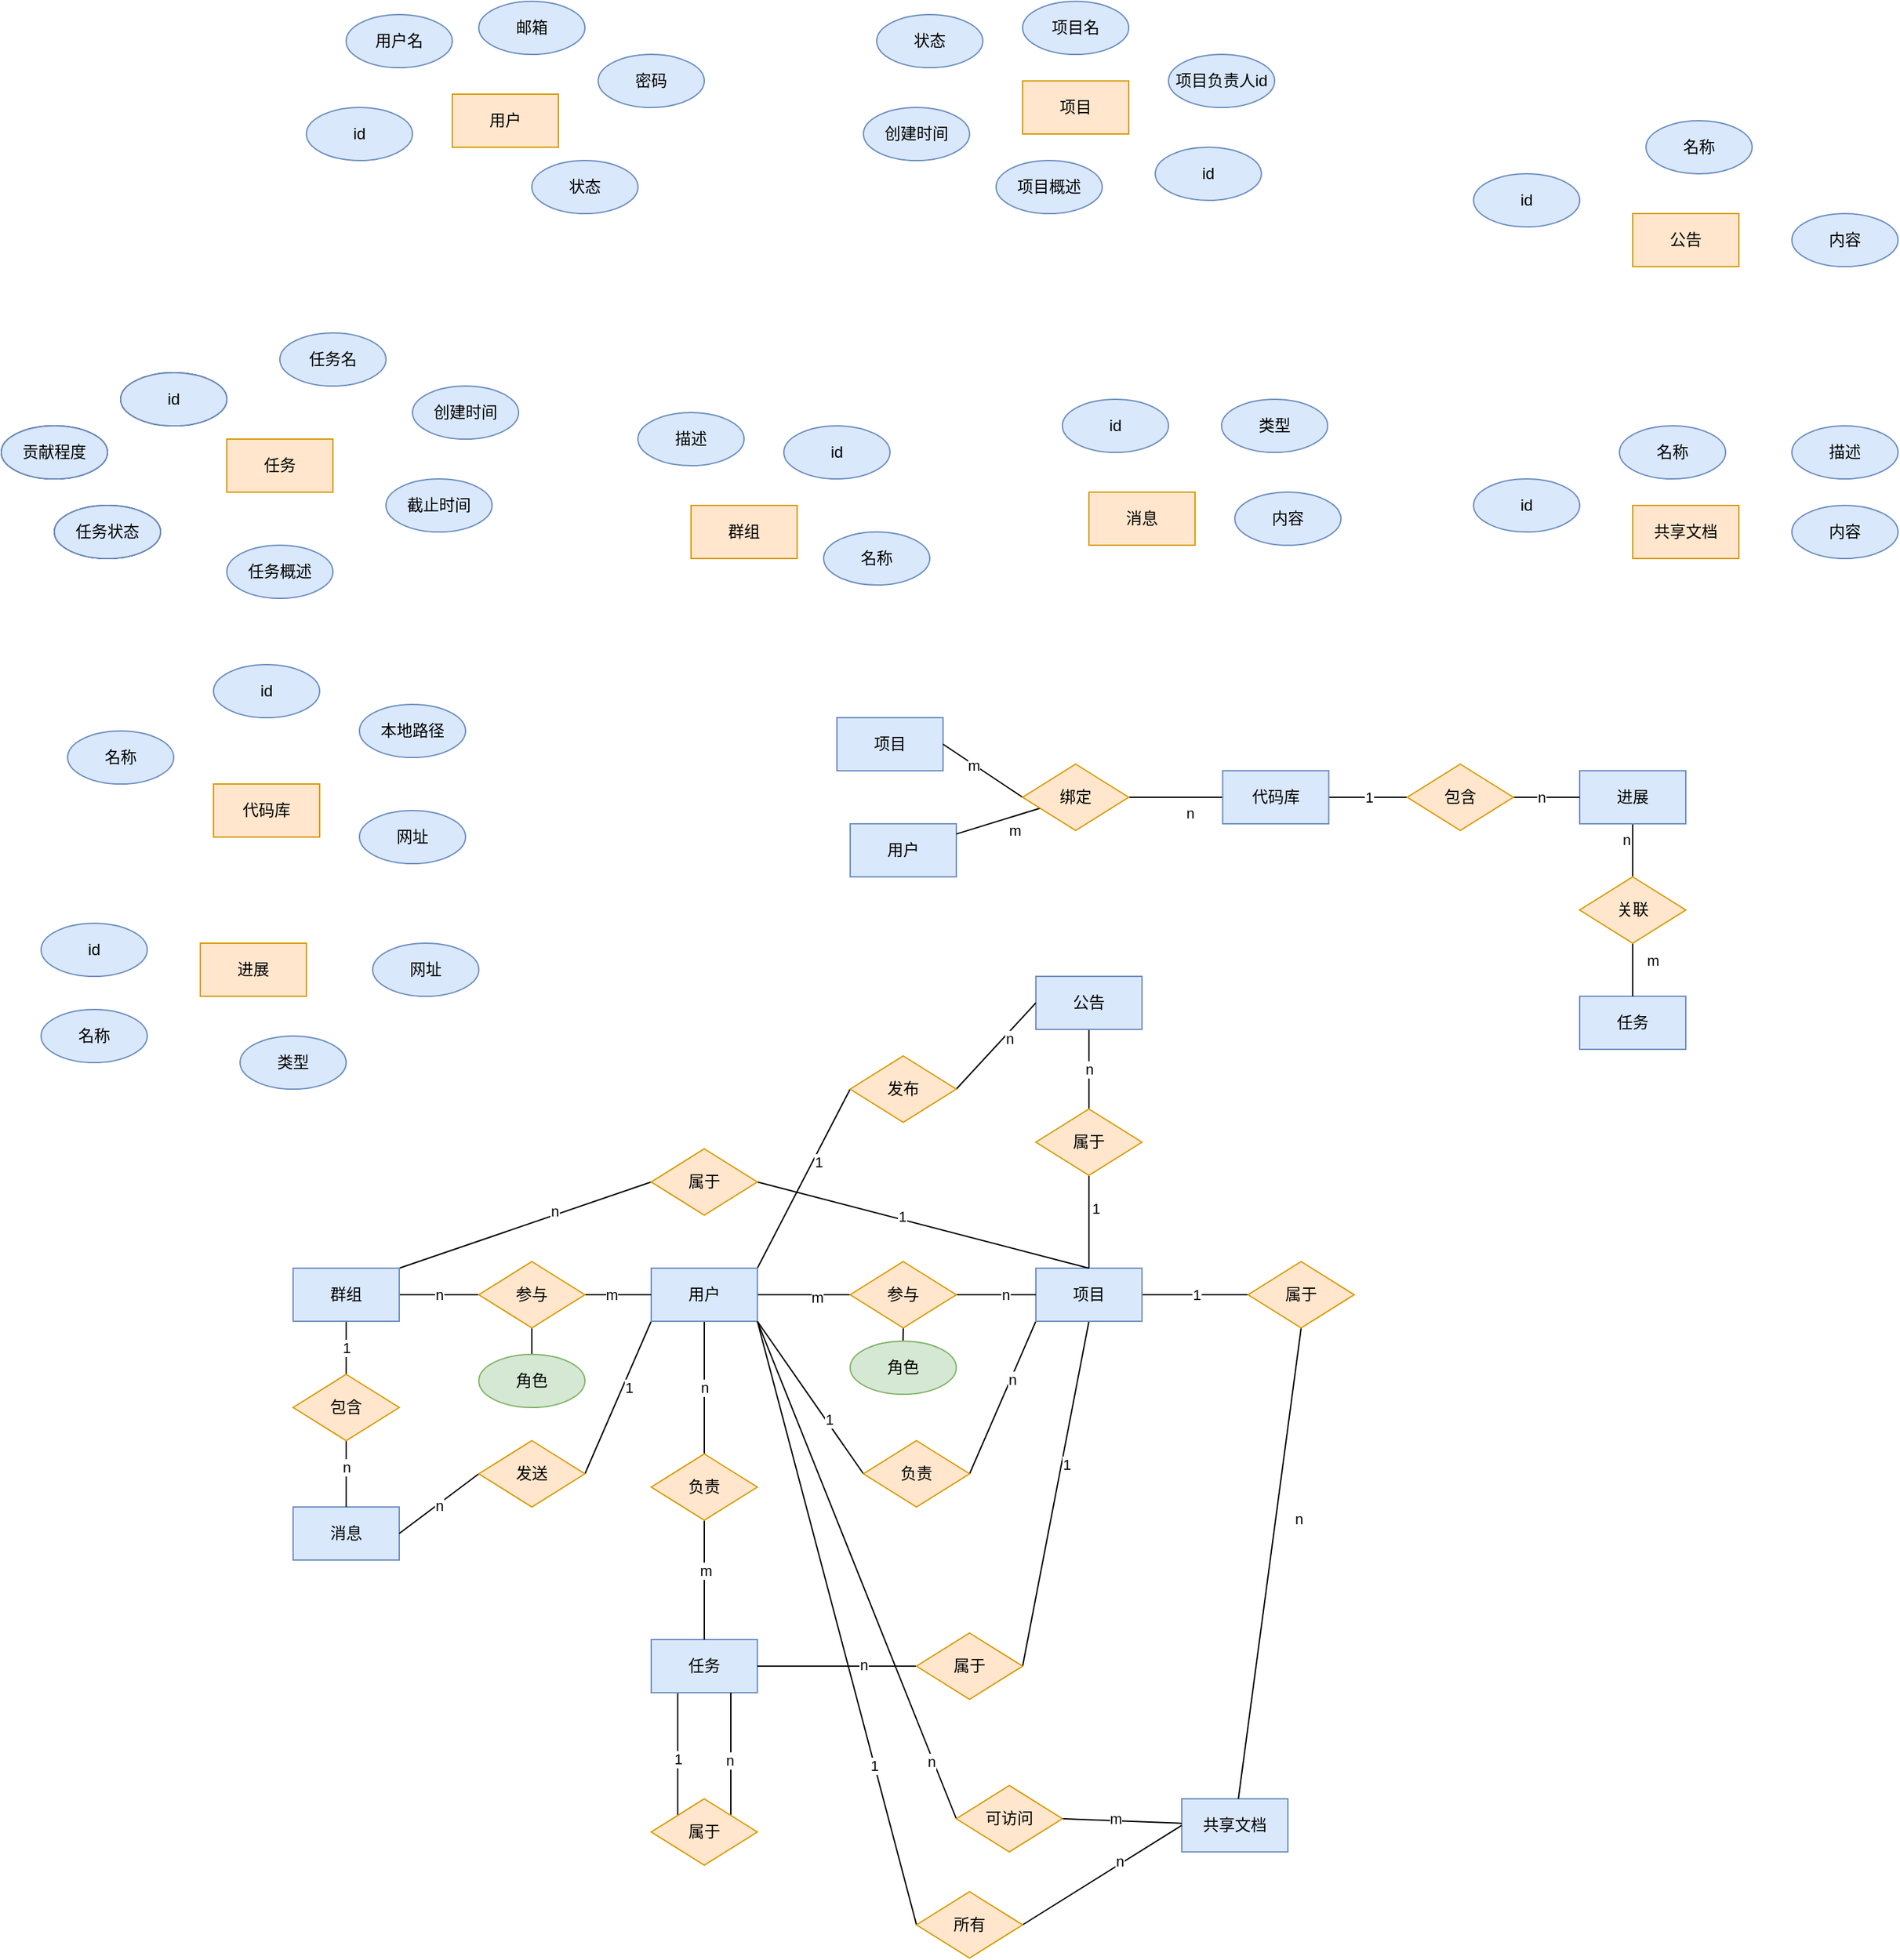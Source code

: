 <mxfile version="16.5.1" type="device"><diagram id="b5aULFl7XDfSZ54ujmKs" name="第 1 页"><mxGraphModel dx="1860" dy="1298" grid="1" gridSize="10" guides="1" tooltips="1" connect="1" arrows="1" fold="1" page="1" pageScale="1" pageWidth="1600" pageHeight="900" math="0" shadow="0"><root><mxCell id="0"/><mxCell id="1" parent="0"/><mxCell id="etl8QXk73Q5qE9c6qoon-1" value="用户" style="rounded=0;whiteSpace=wrap;html=1;" parent="1" vertex="1"><mxGeometry x="440" y="120" width="80" height="40" as="geometry"/></mxCell><mxCell id="etl8QXk73Q5qE9c6qoon-2" value="用户名" style="ellipse;whiteSpace=wrap;html=1;fillColor=#dae8fc;strokeColor=#6c8ebf;" parent="1" vertex="1"><mxGeometry x="360" y="60" width="80" height="40" as="geometry"/></mxCell><mxCell id="etl8QXk73Q5qE9c6qoon-3" value="邮箱" style="ellipse;whiteSpace=wrap;html=1;fillColor=#dae8fc;strokeColor=#6c8ebf;" parent="1" vertex="1"><mxGeometry x="460" y="50" width="80" height="40" as="geometry"/></mxCell><mxCell id="etl8QXk73Q5qE9c6qoon-4" value="密码" style="ellipse;whiteSpace=wrap;html=1;fillColor=#dae8fc;strokeColor=#6c8ebf;" parent="1" vertex="1"><mxGeometry x="550" y="90" width="80" height="40" as="geometry"/></mxCell><mxCell id="etl8QXk73Q5qE9c6qoon-5" value="项目" style="rounded=0;whiteSpace=wrap;html=1;fillColor=#ffe6cc;strokeColor=#d79b00;" parent="1" vertex="1"><mxGeometry x="870" y="110" width="80" height="40" as="geometry"/></mxCell><mxCell id="etl8QXk73Q5qE9c6qoon-6" value="项目名" style="ellipse;whiteSpace=wrap;html=1;fillColor=#dae8fc;strokeColor=#6c8ebf;" parent="1" vertex="1"><mxGeometry x="870" y="50" width="80" height="40" as="geometry"/></mxCell><mxCell id="etl8QXk73Q5qE9c6qoon-8" value="项目概述" style="ellipse;whiteSpace=wrap;html=1;fillColor=#dae8fc;strokeColor=#6c8ebf;" parent="1" vertex="1"><mxGeometry x="850" y="170" width="80" height="40" as="geometry"/></mxCell><mxCell id="etl8QXk73Q5qE9c6qoon-9" value="项目负责人id" style="ellipse;whiteSpace=wrap;html=1;fillColor=#dae8fc;strokeColor=#6c8ebf;" parent="1" vertex="1"><mxGeometry x="980" y="90" width="80" height="40" as="geometry"/></mxCell><mxCell id="etl8QXk73Q5qE9c6qoon-10" value="状态" style="ellipse;whiteSpace=wrap;html=1;fillColor=#dae8fc;strokeColor=#6c8ebf;" parent="1" vertex="1"><mxGeometry x="760" y="60" width="80" height="40" as="geometry"/></mxCell><mxCell id="etl8QXk73Q5qE9c6qoon-11" value="创建时间" style="ellipse;whiteSpace=wrap;html=1;fillColor=#dae8fc;strokeColor=#6c8ebf;" parent="1" vertex="1"><mxGeometry x="750" y="130" width="80" height="40" as="geometry"/></mxCell><mxCell id="etl8QXk73Q5qE9c6qoon-13" value="任务" style="rounded=0;whiteSpace=wrap;html=1;" parent="1" vertex="1"><mxGeometry x="270" y="380" width="80" height="40" as="geometry"/></mxCell><mxCell id="etl8QXk73Q5qE9c6qoon-15" value="任务名" style="ellipse;whiteSpace=wrap;html=1;fillColor=#dae8fc;strokeColor=#6c8ebf;" parent="1" vertex="1"><mxGeometry x="310" y="300" width="80" height="40" as="geometry"/></mxCell><mxCell id="etl8QXk73Q5qE9c6qoon-16" value="创建时间" style="ellipse;whiteSpace=wrap;html=1;fillColor=#dae8fc;strokeColor=#6c8ebf;" parent="1" vertex="1"><mxGeometry x="410" y="340" width="80" height="40" as="geometry"/></mxCell><mxCell id="etl8QXk73Q5qE9c6qoon-17" value="截止时间" style="ellipse;whiteSpace=wrap;html=1;fillColor=#dae8fc;strokeColor=#6c8ebf;" parent="1" vertex="1"><mxGeometry x="390" y="410" width="80" height="40" as="geometry"/></mxCell><mxCell id="etl8QXk73Q5qE9c6qoon-18" value="贡献程度" style="ellipse;whiteSpace=wrap;html=1;" parent="1" vertex="1"><mxGeometry x="100" y="370" width="80" height="40" as="geometry"/></mxCell><mxCell id="etl8QXk73Q5qE9c6qoon-19" value="任务状态" style="ellipse;whiteSpace=wrap;html=1;" parent="1" vertex="1"><mxGeometry x="140" y="430" width="80" height="40" as="geometry"/></mxCell><mxCell id="etl8QXk73Q5qE9c6qoon-20" value="任务概述" style="ellipse;whiteSpace=wrap;html=1;fillColor=#dae8fc;strokeColor=#6c8ebf;" parent="1" vertex="1"><mxGeometry x="270" y="460" width="80" height="40" as="geometry"/></mxCell><mxCell id="etl8QXk73Q5qE9c6qoon-21" value="id" style="ellipse;whiteSpace=wrap;html=1;fillColor=#dae8fc;strokeColor=#6c8ebf;" parent="1" vertex="1"><mxGeometry x="330" y="130" width="80" height="40" as="geometry"/></mxCell><mxCell id="etl8QXk73Q5qE9c6qoon-22" value="id" style="ellipse;whiteSpace=wrap;html=1;fillColor=#dae8fc;strokeColor=#6c8ebf;" parent="1" vertex="1"><mxGeometry x="970" y="160" width="80" height="40" as="geometry"/></mxCell><mxCell id="etl8QXk73Q5qE9c6qoon-23" value="id" style="ellipse;whiteSpace=wrap;html=1;" parent="1" vertex="1"><mxGeometry x="190" y="330" width="80" height="40" as="geometry"/></mxCell><mxCell id="etl8QXk73Q5qE9c6qoon-24" value="群组" style="rounded=0;whiteSpace=wrap;html=1;fillColor=#ffe6cc;strokeColor=#d79b00;" parent="1" vertex="1"><mxGeometry x="620" y="430" width="80" height="40" as="geometry"/></mxCell><mxCell id="etl8QXk73Q5qE9c6qoon-25" value="id" style="ellipse;whiteSpace=wrap;html=1;fillColor=#dae8fc;strokeColor=#6c8ebf;" parent="1" vertex="1"><mxGeometry x="690" y="370" width="80" height="40" as="geometry"/></mxCell><mxCell id="etl8QXk73Q5qE9c6qoon-26" value="名称" style="ellipse;whiteSpace=wrap;html=1;fillColor=#dae8fc;strokeColor=#6c8ebf;" parent="1" vertex="1"><mxGeometry x="720" y="450" width="80" height="40" as="geometry"/></mxCell><mxCell id="etl8QXk73Q5qE9c6qoon-27" value="描述" style="ellipse;whiteSpace=wrap;html=1;fillColor=#dae8fc;strokeColor=#6c8ebf;" parent="1" vertex="1"><mxGeometry x="580" y="360" width="80" height="40" as="geometry"/></mxCell><mxCell id="etl8QXk73Q5qE9c6qoon-28" value="消息" style="rounded=0;whiteSpace=wrap;html=1;fillColor=#ffe6cc;strokeColor=#d79b00;" parent="1" vertex="1"><mxGeometry x="920" y="420" width="80" height="40" as="geometry"/></mxCell><mxCell id="etl8QXk73Q5qE9c6qoon-29" value="id" style="ellipse;whiteSpace=wrap;html=1;fillColor=#dae8fc;strokeColor=#6c8ebf;" parent="1" vertex="1"><mxGeometry x="900" y="350" width="80" height="40" as="geometry"/></mxCell><mxCell id="etl8QXk73Q5qE9c6qoon-30" value="类型" style="ellipse;whiteSpace=wrap;html=1;fillColor=#dae8fc;strokeColor=#6c8ebf;" parent="1" vertex="1"><mxGeometry x="1020" y="350" width="80" height="40" as="geometry"/></mxCell><mxCell id="etl8QXk73Q5qE9c6qoon-31" value="内容" style="ellipse;whiteSpace=wrap;html=1;fillColor=#dae8fc;strokeColor=#6c8ebf;" parent="1" vertex="1"><mxGeometry x="1030" y="420" width="80" height="40" as="geometry"/></mxCell><mxCell id="etl8QXk73Q5qE9c6qoon-38" style="edgeStyle=orthogonalEdgeStyle;rounded=0;orthogonalLoop=1;jettySize=auto;html=1;endArrow=none;endFill=0;" parent="1" source="etl8QXk73Q5qE9c6qoon-33" target="etl8QXk73Q5qE9c6qoon-36" edge="1"><mxGeometry relative="1" as="geometry"/></mxCell><mxCell id="etl8QXk73Q5qE9c6qoon-63" value="m" style="edgeLabel;html=1;align=center;verticalAlign=middle;resizable=0;points=[];" parent="etl8QXk73Q5qE9c6qoon-38" vertex="1" connectable="0"><mxGeometry x="0.285" y="-2" relative="1" as="geometry"><mxPoint as="offset"/></mxGeometry></mxCell><mxCell id="etl8QXk73Q5qE9c6qoon-49" style="edgeStyle=none;rounded=0;orthogonalLoop=1;jettySize=auto;html=1;exitX=0.5;exitY=1;exitDx=0;exitDy=0;endArrow=none;endFill=0;" parent="1" source="etl8QXk73Q5qE9c6qoon-33" target="etl8QXk73Q5qE9c6qoon-48" edge="1"><mxGeometry relative="1" as="geometry"/></mxCell><mxCell id="etl8QXk73Q5qE9c6qoon-58" value="n" style="edgeLabel;html=1;align=center;verticalAlign=middle;resizable=0;points=[];" parent="etl8QXk73Q5qE9c6qoon-49" vertex="1" connectable="0"><mxGeometry x="-0.58" y="-2" relative="1" as="geometry"><mxPoint x="2" y="29" as="offset"/></mxGeometry></mxCell><mxCell id="etl8QXk73Q5qE9c6qoon-92" style="edgeStyle=none;rounded=0;orthogonalLoop=1;jettySize=auto;html=1;exitX=0;exitY=1;exitDx=0;exitDy=0;endArrow=none;endFill=0;entryX=1;entryY=0.5;entryDx=0;entryDy=0;" parent="1" source="etl8QXk73Q5qE9c6qoon-33" target="etl8QXk73Q5qE9c6qoon-93" edge="1"><mxGeometry relative="1" as="geometry"><mxPoint x="510" y="1105" as="targetPoint"/></mxGeometry></mxCell><mxCell id="etl8QXk73Q5qE9c6qoon-95" value="1" style="edgeLabel;html=1;align=center;verticalAlign=middle;resizable=0;points=[];" parent="etl8QXk73Q5qE9c6qoon-92" vertex="1" connectable="0"><mxGeometry x="-0.16" y="3" relative="1" as="geometry"><mxPoint x="1" as="offset"/></mxGeometry></mxCell><mxCell id="etl8QXk73Q5qE9c6qoon-116" style="edgeStyle=none;rounded=0;orthogonalLoop=1;jettySize=auto;html=1;exitX=1;exitY=1;exitDx=0;exitDy=0;endArrow=none;endFill=0;entryX=0;entryY=0.5;entryDx=0;entryDy=0;" parent="1" source="etl8QXk73Q5qE9c6qoon-33" target="etl8QXk73Q5qE9c6qoon-115" edge="1"><mxGeometry relative="1" as="geometry"><mxPoint x="940" y="1245" as="targetPoint"/></mxGeometry></mxCell><mxCell id="etl8QXk73Q5qE9c6qoon-118" value="1" style="edgeLabel;html=1;align=center;verticalAlign=middle;resizable=0;points=[];" parent="etl8QXk73Q5qE9c6qoon-116" vertex="1" connectable="0"><mxGeometry x="0.47" relative="1" as="geometry"><mxPoint as="offset"/></mxGeometry></mxCell><mxCell id="etl8QXk73Q5qE9c6qoon-121" style="edgeStyle=none;rounded=0;orthogonalLoop=1;jettySize=auto;html=1;exitX=1;exitY=1;exitDx=0;exitDy=0;entryX=0;entryY=0.5;entryDx=0;entryDy=0;endArrow=none;endFill=0;" parent="1" source="etl8QXk73Q5qE9c6qoon-33" target="etl8QXk73Q5qE9c6qoon-120" edge="1"><mxGeometry relative="1" as="geometry"/></mxCell><mxCell id="etl8QXk73Q5qE9c6qoon-123" value="n" style="edgeLabel;html=1;align=center;verticalAlign=middle;resizable=0;points=[];" parent="etl8QXk73Q5qE9c6qoon-121" vertex="1" connectable="0"><mxGeometry x="0.774" y="2" relative="1" as="geometry"><mxPoint x="-4" as="offset"/></mxGeometry></mxCell><mxCell id="GqUGpHLG9iBK76tC9EyA-19" style="edgeStyle=none;rounded=0;orthogonalLoop=1;jettySize=auto;html=1;exitX=1;exitY=0;exitDx=0;exitDy=0;entryX=0;entryY=0.5;entryDx=0;entryDy=0;endArrow=none;endFill=0;" parent="1" source="etl8QXk73Q5qE9c6qoon-33" target="GqUGpHLG9iBK76tC9EyA-18" edge="1"><mxGeometry relative="1" as="geometry"/></mxCell><mxCell id="GqUGpHLG9iBK76tC9EyA-23" value="1" style="edgeLabel;html=1;align=center;verticalAlign=middle;resizable=0;points=[];" parent="GqUGpHLG9iBK76tC9EyA-19" vertex="1" connectable="0"><mxGeometry x="0.217" y="-4" relative="1" as="geometry"><mxPoint as="offset"/></mxGeometry></mxCell><mxCell id="etl8QXk73Q5qE9c6qoon-33" value="用户" style="rounded=0;whiteSpace=wrap;html=1;fillColor=#dae8fc;strokeColor=#6c8ebf;" parent="1" vertex="1"><mxGeometry x="590" y="1005" width="80" height="40" as="geometry"/></mxCell><mxCell id="etl8QXk73Q5qE9c6qoon-43" style="rounded=0;orthogonalLoop=1;jettySize=auto;html=1;exitX=0;exitY=1;exitDx=0;exitDy=0;entryX=1;entryY=0.5;entryDx=0;entryDy=0;endArrow=none;endFill=0;" parent="1" source="etl8QXk73Q5qE9c6qoon-35" target="etl8QXk73Q5qE9c6qoon-42" edge="1"><mxGeometry relative="1" as="geometry"/></mxCell><mxCell id="etl8QXk73Q5qE9c6qoon-66" value="n" style="edgeLabel;html=1;align=center;verticalAlign=middle;resizable=0;points=[];" parent="etl8QXk73Q5qE9c6qoon-43" vertex="1" connectable="0"><mxGeometry x="-0.252" y="1" relative="1" as="geometry"><mxPoint as="offset"/></mxGeometry></mxCell><mxCell id="etl8QXk73Q5qE9c6qoon-69" style="edgeStyle=none;rounded=0;orthogonalLoop=1;jettySize=auto;html=1;exitX=0.5;exitY=1;exitDx=0;exitDy=0;entryX=1;entryY=0.5;entryDx=0;entryDy=0;endArrow=none;endFill=0;" parent="1" source="etl8QXk73Q5qE9c6qoon-35" target="etl8QXk73Q5qE9c6qoon-67" edge="1"><mxGeometry relative="1" as="geometry"/></mxCell><mxCell id="etl8QXk73Q5qE9c6qoon-74" value="1" style="edgeLabel;html=1;align=center;verticalAlign=middle;resizable=0;points=[];" parent="etl8QXk73Q5qE9c6qoon-69" vertex="1" connectable="0"><mxGeometry x="-0.178" y="3" relative="1" as="geometry"><mxPoint as="offset"/></mxGeometry></mxCell><mxCell id="etl8QXk73Q5qE9c6qoon-109" style="edgeStyle=none;rounded=0;orthogonalLoop=1;jettySize=auto;html=1;entryX=0;entryY=0.5;entryDx=0;entryDy=0;endArrow=none;endFill=0;" parent="1" source="etl8QXk73Q5qE9c6qoon-35" target="etl8QXk73Q5qE9c6qoon-108" edge="1"><mxGeometry relative="1" as="geometry"/></mxCell><mxCell id="etl8QXk73Q5qE9c6qoon-114" value="1" style="edgeLabel;html=1;align=center;verticalAlign=middle;resizable=0;points=[];" parent="etl8QXk73Q5qE9c6qoon-109" vertex="1" connectable="0"><mxGeometry x="0.433" relative="1" as="geometry"><mxPoint x="-17" as="offset"/></mxGeometry></mxCell><mxCell id="etl8QXk73Q5qE9c6qoon-35" value="项目" style="rounded=0;whiteSpace=wrap;html=1;fillColor=#dae8fc;strokeColor=#6c8ebf;" parent="1" vertex="1"><mxGeometry x="880" y="1005" width="80" height="40" as="geometry"/></mxCell><mxCell id="etl8QXk73Q5qE9c6qoon-39" style="edgeStyle=orthogonalEdgeStyle;rounded=0;orthogonalLoop=1;jettySize=auto;html=1;entryX=0;entryY=0.5;entryDx=0;entryDy=0;endArrow=none;endFill=0;" parent="1" source="etl8QXk73Q5qE9c6qoon-36" target="etl8QXk73Q5qE9c6qoon-35" edge="1"><mxGeometry relative="1" as="geometry"/></mxCell><mxCell id="etl8QXk73Q5qE9c6qoon-64" value="n" style="edgeLabel;html=1;align=center;verticalAlign=middle;resizable=0;points=[];" parent="etl8QXk73Q5qE9c6qoon-39" vertex="1" connectable="0"><mxGeometry x="0.211" relative="1" as="geometry"><mxPoint as="offset"/></mxGeometry></mxCell><mxCell id="9fXfXFUV22kwuaf6l1-w-14" style="edgeStyle=none;rounded=0;orthogonalLoop=1;jettySize=auto;html=1;exitX=0.5;exitY=1;exitDx=0;exitDy=0;endArrow=none;endFill=0;" parent="1" source="etl8QXk73Q5qE9c6qoon-36" edge="1"><mxGeometry relative="1" as="geometry"><mxPoint x="779.818" y="1060" as="targetPoint"/></mxGeometry></mxCell><mxCell id="etl8QXk73Q5qE9c6qoon-36" value="参与" style="rhombus;whiteSpace=wrap;html=1;fillColor=#ffe6cc;strokeColor=#d79b00;" parent="1" vertex="1"><mxGeometry x="740" y="1000" width="80" height="50" as="geometry"/></mxCell><mxCell id="etl8QXk73Q5qE9c6qoon-44" style="edgeStyle=none;rounded=0;orthogonalLoop=1;jettySize=auto;html=1;exitX=0;exitY=0.5;exitDx=0;exitDy=0;entryX=1;entryY=1;entryDx=0;entryDy=0;endArrow=none;endFill=0;" parent="1" source="etl8QXk73Q5qE9c6qoon-42" target="etl8QXk73Q5qE9c6qoon-33" edge="1"><mxGeometry relative="1" as="geometry"/></mxCell><mxCell id="etl8QXk73Q5qE9c6qoon-65" value="1" style="edgeLabel;html=1;align=center;verticalAlign=middle;resizable=0;points=[];" parent="etl8QXk73Q5qE9c6qoon-44" vertex="1" connectable="0"><mxGeometry x="-0.315" y="-1" relative="1" as="geometry"><mxPoint y="-1" as="offset"/></mxGeometry></mxCell><mxCell id="etl8QXk73Q5qE9c6qoon-42" value="负责" style="rhombus;whiteSpace=wrap;html=1;fillColor=#ffe6cc;strokeColor=#d79b00;" parent="1" vertex="1"><mxGeometry x="750" y="1135" width="80" height="50" as="geometry"/></mxCell><mxCell id="etl8QXk73Q5qE9c6qoon-54" style="edgeStyle=none;rounded=0;orthogonalLoop=1;jettySize=auto;html=1;exitX=0.25;exitY=1;exitDx=0;exitDy=0;entryX=0;entryY=0;entryDx=0;entryDy=0;endArrow=none;endFill=0;" parent="1" source="etl8QXk73Q5qE9c6qoon-47" target="etl8QXk73Q5qE9c6qoon-53" edge="1"><mxGeometry relative="1" as="geometry"/></mxCell><mxCell id="etl8QXk73Q5qE9c6qoon-60" value="1" style="edgeLabel;html=1;align=center;verticalAlign=middle;resizable=0;points=[];" parent="etl8QXk73Q5qE9c6qoon-54" vertex="1" connectable="0"><mxGeometry x="-0.442" relative="1" as="geometry"><mxPoint y="24" as="offset"/></mxGeometry></mxCell><mxCell id="etl8QXk73Q5qE9c6qoon-47" value="任务" style="rounded=0;whiteSpace=wrap;html=1;fillColor=#dae8fc;strokeColor=#6c8ebf;" parent="1" vertex="1"><mxGeometry x="590" y="1285" width="80" height="40" as="geometry"/></mxCell><mxCell id="etl8QXk73Q5qE9c6qoon-50" style="edgeStyle=none;rounded=0;orthogonalLoop=1;jettySize=auto;html=1;exitX=0.5;exitY=1;exitDx=0;exitDy=0;entryX=0.5;entryY=0;entryDx=0;entryDy=0;endArrow=none;endFill=0;" parent="1" source="etl8QXk73Q5qE9c6qoon-48" target="etl8QXk73Q5qE9c6qoon-47" edge="1"><mxGeometry relative="1" as="geometry"/></mxCell><mxCell id="etl8QXk73Q5qE9c6qoon-59" value="m" style="edgeLabel;html=1;align=center;verticalAlign=middle;resizable=0;points=[];" parent="etl8QXk73Q5qE9c6qoon-50" vertex="1" connectable="0"><mxGeometry x="-0.158" y="1" relative="1" as="geometry"><mxPoint as="offset"/></mxGeometry></mxCell><mxCell id="etl8QXk73Q5qE9c6qoon-48" value="负责" style="rhombus;whiteSpace=wrap;html=1;fillColor=#ffe6cc;strokeColor=#d79b00;" parent="1" vertex="1"><mxGeometry x="590" y="1145" width="80" height="50" as="geometry"/></mxCell><mxCell id="etl8QXk73Q5qE9c6qoon-55" style="edgeStyle=none;rounded=0;orthogonalLoop=1;jettySize=auto;html=1;exitX=1;exitY=0;exitDx=0;exitDy=0;entryX=0.75;entryY=1;entryDx=0;entryDy=0;endArrow=none;endFill=0;" parent="1" source="etl8QXk73Q5qE9c6qoon-53" target="etl8QXk73Q5qE9c6qoon-47" edge="1"><mxGeometry relative="1" as="geometry"><Array as="points"><mxPoint x="650" y="1375"/></Array></mxGeometry></mxCell><mxCell id="etl8QXk73Q5qE9c6qoon-61" value="n" style="edgeLabel;html=1;align=center;verticalAlign=middle;resizable=0;points=[];" parent="etl8QXk73Q5qE9c6qoon-55" vertex="1" connectable="0"><mxGeometry x="0.144" y="1" relative="1" as="geometry"><mxPoint y="11" as="offset"/></mxGeometry></mxCell><mxCell id="etl8QXk73Q5qE9c6qoon-53" value="属于" style="rhombus;whiteSpace=wrap;html=1;fillColor=#ffe6cc;strokeColor=#d79b00;" parent="1" vertex="1"><mxGeometry x="590" y="1405" width="80" height="50" as="geometry"/></mxCell><mxCell id="etl8QXk73Q5qE9c6qoon-70" style="edgeStyle=none;rounded=0;orthogonalLoop=1;jettySize=auto;html=1;exitX=0;exitY=0.5;exitDx=0;exitDy=0;entryX=1;entryY=0.5;entryDx=0;entryDy=0;endArrow=none;endFill=0;" parent="1" source="etl8QXk73Q5qE9c6qoon-67" target="etl8QXk73Q5qE9c6qoon-47" edge="1"><mxGeometry relative="1" as="geometry"/></mxCell><mxCell id="etl8QXk73Q5qE9c6qoon-73" value="n" style="edgeLabel;html=1;align=center;verticalAlign=middle;resizable=0;points=[];" parent="etl8QXk73Q5qE9c6qoon-70" vertex="1" connectable="0"><mxGeometry x="-0.333" y="-1" relative="1" as="geometry"><mxPoint as="offset"/></mxGeometry></mxCell><mxCell id="etl8QXk73Q5qE9c6qoon-67" value="属于" style="rhombus;whiteSpace=wrap;html=1;fillColor=#ffe6cc;strokeColor=#d79b00;" parent="1" vertex="1"><mxGeometry x="790" y="1280" width="80" height="50" as="geometry"/></mxCell><mxCell id="etl8QXk73Q5qE9c6qoon-83" style="edgeStyle=none;rounded=0;orthogonalLoop=1;jettySize=auto;html=1;entryX=0;entryY=0.5;entryDx=0;entryDy=0;endArrow=none;endFill=0;" parent="1" source="etl8QXk73Q5qE9c6qoon-75" target="etl8QXk73Q5qE9c6qoon-81" edge="1"><mxGeometry relative="1" as="geometry"/></mxCell><mxCell id="etl8QXk73Q5qE9c6qoon-86" value="n" style="edgeLabel;html=1;align=center;verticalAlign=middle;resizable=0;points=[];" parent="etl8QXk73Q5qE9c6qoon-83" vertex="1" connectable="0"><mxGeometry x="0.295" relative="1" as="geometry"><mxPoint x="-9" as="offset"/></mxGeometry></mxCell><mxCell id="etl8QXk73Q5qE9c6qoon-90" style="edgeStyle=none;rounded=0;orthogonalLoop=1;jettySize=auto;html=1;exitX=0.5;exitY=1;exitDx=0;exitDy=0;endArrow=none;endFill=0;" parent="1" source="etl8QXk73Q5qE9c6qoon-75" target="etl8QXk73Q5qE9c6qoon-89" edge="1"><mxGeometry relative="1" as="geometry"/></mxCell><mxCell id="etl8QXk73Q5qE9c6qoon-98" value="1" style="edgeLabel;html=1;align=center;verticalAlign=middle;resizable=0;points=[];" parent="etl8QXk73Q5qE9c6qoon-90" vertex="1" connectable="0"><mxGeometry x="-0.463" y="-1" relative="1" as="geometry"><mxPoint x="1" y="9" as="offset"/></mxGeometry></mxCell><mxCell id="etl8QXk73Q5qE9c6qoon-101" style="edgeStyle=none;rounded=0;orthogonalLoop=1;jettySize=auto;html=1;exitX=1;exitY=0;exitDx=0;exitDy=0;entryX=0;entryY=0.5;entryDx=0;entryDy=0;endArrow=none;endFill=0;" parent="1" source="etl8QXk73Q5qE9c6qoon-75" target="etl8QXk73Q5qE9c6qoon-100" edge="1"><mxGeometry relative="1" as="geometry"/></mxCell><mxCell id="etl8QXk73Q5qE9c6qoon-105" value="n" style="edgeLabel;html=1;align=center;verticalAlign=middle;resizable=0;points=[];" parent="etl8QXk73Q5qE9c6qoon-101" vertex="1" connectable="0"><mxGeometry x="0.238" y="3" relative="1" as="geometry"><mxPoint as="offset"/></mxGeometry></mxCell><mxCell id="etl8QXk73Q5qE9c6qoon-75" value="群组" style="rounded=0;whiteSpace=wrap;html=1;fillColor=#dae8fc;strokeColor=#6c8ebf;" parent="1" vertex="1"><mxGeometry x="320" y="1005" width="80" height="40" as="geometry"/></mxCell><mxCell id="etl8QXk73Q5qE9c6qoon-76" value="共享文档" style="rounded=0;whiteSpace=wrap;html=1;fillColor=#ffe6cc;strokeColor=#d79b00;" parent="1" vertex="1"><mxGeometry x="1330" y="430" width="80" height="40" as="geometry"/></mxCell><mxCell id="etl8QXk73Q5qE9c6qoon-77" value="id" style="ellipse;whiteSpace=wrap;html=1;fillColor=#dae8fc;strokeColor=#6c8ebf;" parent="1" vertex="1"><mxGeometry x="1210" y="410" width="80" height="40" as="geometry"/></mxCell><mxCell id="etl8QXk73Q5qE9c6qoon-78" value="名称" style="ellipse;whiteSpace=wrap;html=1;fillColor=#dae8fc;strokeColor=#6c8ebf;" parent="1" vertex="1"><mxGeometry x="1320" y="370" width="80" height="40" as="geometry"/></mxCell><mxCell id="etl8QXk73Q5qE9c6qoon-79" value="描述" style="ellipse;whiteSpace=wrap;html=1;fillColor=#dae8fc;strokeColor=#6c8ebf;" parent="1" vertex="1"><mxGeometry x="1450" y="370" width="80" height="40" as="geometry"/></mxCell><mxCell id="etl8QXk73Q5qE9c6qoon-80" value="内容" style="ellipse;whiteSpace=wrap;html=1;fillColor=#dae8fc;strokeColor=#6c8ebf;" parent="1" vertex="1"><mxGeometry x="1450" y="430" width="80" height="40" as="geometry"/></mxCell><mxCell id="etl8QXk73Q5qE9c6qoon-84" style="edgeStyle=none;rounded=0;orthogonalLoop=1;jettySize=auto;html=1;endArrow=none;endFill=0;" parent="1" source="etl8QXk73Q5qE9c6qoon-81" target="etl8QXk73Q5qE9c6qoon-33" edge="1"><mxGeometry relative="1" as="geometry"/></mxCell><mxCell id="etl8QXk73Q5qE9c6qoon-87" value="m" style="edgeLabel;html=1;align=center;verticalAlign=middle;resizable=0;points=[];" parent="etl8QXk73Q5qE9c6qoon-84" vertex="1" connectable="0"><mxGeometry x="0.345" y="1" relative="1" as="geometry"><mxPoint x="-14" y="1" as="offset"/></mxGeometry></mxCell><mxCell id="9fXfXFUV22kwuaf6l1-w-17" style="edgeStyle=none;rounded=0;orthogonalLoop=1;jettySize=auto;html=1;endArrow=none;endFill=0;" parent="1" source="etl8QXk73Q5qE9c6qoon-81" target="9fXfXFUV22kwuaf6l1-w-16" edge="1"><mxGeometry relative="1" as="geometry"/></mxCell><mxCell id="etl8QXk73Q5qE9c6qoon-81" value="参与" style="rhombus;whiteSpace=wrap;html=1;fillColor=#ffe6cc;strokeColor=#d79b00;" parent="1" vertex="1"><mxGeometry x="460" y="1000" width="80" height="50" as="geometry"/></mxCell><mxCell id="etl8QXk73Q5qE9c6qoon-88" value="消息" style="rounded=0;whiteSpace=wrap;html=1;fillColor=#dae8fc;strokeColor=#6c8ebf;" parent="1" vertex="1"><mxGeometry x="320" y="1185" width="80" height="40" as="geometry"/></mxCell><mxCell id="etl8QXk73Q5qE9c6qoon-91" style="edgeStyle=none;rounded=0;orthogonalLoop=1;jettySize=auto;html=1;exitX=0.5;exitY=1;exitDx=0;exitDy=0;endArrow=none;endFill=0;" parent="1" source="etl8QXk73Q5qE9c6qoon-89" target="etl8QXk73Q5qE9c6qoon-88" edge="1"><mxGeometry relative="1" as="geometry"/></mxCell><mxCell id="etl8QXk73Q5qE9c6qoon-99" value="n" style="edgeLabel;html=1;align=center;verticalAlign=middle;resizable=0;points=[];" parent="etl8QXk73Q5qE9c6qoon-91" vertex="1" connectable="0"><mxGeometry x="-0.478" y="-3" relative="1" as="geometry"><mxPoint x="3" y="7" as="offset"/></mxGeometry></mxCell><mxCell id="etl8QXk73Q5qE9c6qoon-89" value="包含" style="rhombus;whiteSpace=wrap;html=1;fillColor=#ffe6cc;strokeColor=#d79b00;" parent="1" vertex="1"><mxGeometry x="320" y="1085" width="80" height="50" as="geometry"/></mxCell><mxCell id="etl8QXk73Q5qE9c6qoon-94" style="edgeStyle=none;rounded=0;orthogonalLoop=1;jettySize=auto;html=1;exitX=0;exitY=0.5;exitDx=0;exitDy=0;entryX=1;entryY=0.5;entryDx=0;entryDy=0;endArrow=none;endFill=0;" parent="1" source="etl8QXk73Q5qE9c6qoon-93" target="etl8QXk73Q5qE9c6qoon-88" edge="1"><mxGeometry relative="1" as="geometry"/></mxCell><mxCell id="etl8QXk73Q5qE9c6qoon-97" value="n" style="edgeLabel;html=1;align=center;verticalAlign=middle;resizable=0;points=[];" parent="etl8QXk73Q5qE9c6qoon-94" vertex="1" connectable="0"><mxGeometry x="-0.326" relative="1" as="geometry"><mxPoint x="-10" y="8" as="offset"/></mxGeometry></mxCell><mxCell id="etl8QXk73Q5qE9c6qoon-93" value="发送" style="rhombus;whiteSpace=wrap;html=1;fillColor=#ffe6cc;strokeColor=#d79b00;" parent="1" vertex="1"><mxGeometry x="460" y="1135" width="80" height="50" as="geometry"/></mxCell><mxCell id="etl8QXk73Q5qE9c6qoon-102" style="edgeStyle=none;rounded=0;orthogonalLoop=1;jettySize=auto;html=1;exitX=1;exitY=0.5;exitDx=0;exitDy=0;entryX=0.5;entryY=0;entryDx=0;entryDy=0;endArrow=none;endFill=0;" parent="1" source="etl8QXk73Q5qE9c6qoon-100" target="etl8QXk73Q5qE9c6qoon-35" edge="1"><mxGeometry relative="1" as="geometry"/></mxCell><mxCell id="etl8QXk73Q5qE9c6qoon-106" value="1" style="edgeLabel;html=1;align=center;verticalAlign=middle;resizable=0;points=[];" parent="etl8QXk73Q5qE9c6qoon-102" vertex="1" connectable="0"><mxGeometry x="-0.133" y="3" relative="1" as="geometry"><mxPoint as="offset"/></mxGeometry></mxCell><mxCell id="etl8QXk73Q5qE9c6qoon-100" value="属于" style="rhombus;whiteSpace=wrap;html=1;fillColor=#ffe6cc;strokeColor=#d79b00;" parent="1" vertex="1"><mxGeometry x="590" y="915" width="80" height="50" as="geometry"/></mxCell><mxCell id="etl8QXk73Q5qE9c6qoon-107" value="共享文档" style="rounded=0;whiteSpace=wrap;html=1;fillColor=#dae8fc;strokeColor=#6c8ebf;" parent="1" vertex="1"><mxGeometry x="990" y="1405" width="80" height="40" as="geometry"/></mxCell><mxCell id="etl8QXk73Q5qE9c6qoon-110" style="edgeStyle=none;rounded=0;orthogonalLoop=1;jettySize=auto;html=1;exitX=0.5;exitY=1;exitDx=0;exitDy=0;endArrow=none;endFill=0;" parent="1" source="etl8QXk73Q5qE9c6qoon-108" target="etl8QXk73Q5qE9c6qoon-107" edge="1"><mxGeometry relative="1" as="geometry"/></mxCell><mxCell id="etl8QXk73Q5qE9c6qoon-112" value="n" style="edgeLabel;html=1;align=center;verticalAlign=middle;resizable=0;points=[];" parent="etl8QXk73Q5qE9c6qoon-110" vertex="1" connectable="0"><mxGeometry x="-0.31" y="-3" relative="1" as="geometry"><mxPoint x="17" y="22" as="offset"/></mxGeometry></mxCell><mxCell id="etl8QXk73Q5qE9c6qoon-108" value="属于" style="rhombus;whiteSpace=wrap;html=1;fillColor=#ffe6cc;strokeColor=#d79b00;" parent="1" vertex="1"><mxGeometry x="1040" y="1000" width="80" height="50" as="geometry"/></mxCell><mxCell id="etl8QXk73Q5qE9c6qoon-117" style="edgeStyle=none;rounded=0;orthogonalLoop=1;jettySize=auto;html=1;exitX=1;exitY=0.5;exitDx=0;exitDy=0;entryX=0;entryY=0.5;entryDx=0;entryDy=0;endArrow=none;endFill=0;" parent="1" source="etl8QXk73Q5qE9c6qoon-115" target="etl8QXk73Q5qE9c6qoon-107" edge="1"><mxGeometry relative="1" as="geometry"/></mxCell><mxCell id="etl8QXk73Q5qE9c6qoon-119" value="n" style="edgeLabel;html=1;align=center;verticalAlign=middle;resizable=0;points=[];" parent="etl8QXk73Q5qE9c6qoon-117" vertex="1" connectable="0"><mxGeometry x="0.227" y="2" relative="1" as="geometry"><mxPoint as="offset"/></mxGeometry></mxCell><mxCell id="etl8QXk73Q5qE9c6qoon-115" value="所有" style="rhombus;whiteSpace=wrap;html=1;fillColor=#ffe6cc;strokeColor=#d79b00;" parent="1" vertex="1"><mxGeometry x="790" y="1475" width="80" height="50" as="geometry"/></mxCell><mxCell id="etl8QXk73Q5qE9c6qoon-122" style="edgeStyle=none;rounded=0;orthogonalLoop=1;jettySize=auto;html=1;exitX=1;exitY=0.5;exitDx=0;exitDy=0;endArrow=none;endFill=0;" parent="1" source="etl8QXk73Q5qE9c6qoon-120" target="etl8QXk73Q5qE9c6qoon-107" edge="1"><mxGeometry relative="1" as="geometry"/></mxCell><mxCell id="etl8QXk73Q5qE9c6qoon-126" value="m" style="edgeLabel;html=1;align=center;verticalAlign=middle;resizable=0;points=[];" parent="etl8QXk73Q5qE9c6qoon-122" vertex="1" connectable="0"><mxGeometry x="0.209" y="2" relative="1" as="geometry"><mxPoint x="-15" as="offset"/></mxGeometry></mxCell><mxCell id="etl8QXk73Q5qE9c6qoon-120" value="可访问" style="rhombus;whiteSpace=wrap;html=1;fillColor=#ffe6cc;strokeColor=#d79b00;" parent="1" vertex="1"><mxGeometry x="820" y="1395" width="80" height="50" as="geometry"/></mxCell><mxCell id="GqUGpHLG9iBK76tC9EyA-1" value="状态" style="ellipse;whiteSpace=wrap;html=1;fillColor=#dae8fc;strokeColor=#6c8ebf;" parent="1" vertex="1"><mxGeometry x="500" y="170" width="80" height="40" as="geometry"/></mxCell><mxCell id="GqUGpHLG9iBK76tC9EyA-2" value="用户" style="rounded=0;whiteSpace=wrap;html=1;fillColor=#ffe6cc;strokeColor=#d79b00;" parent="1" vertex="1"><mxGeometry x="440" y="120" width="80" height="40" as="geometry"/></mxCell><mxCell id="GqUGpHLG9iBK76tC9EyA-3" value="任务" style="rounded=0;whiteSpace=wrap;html=1;fillColor=#ffe6cc;strokeColor=#d79b00;" parent="1" vertex="1"><mxGeometry x="270" y="380" width="80" height="40" as="geometry"/></mxCell><mxCell id="GqUGpHLG9iBK76tC9EyA-4" value="id" style="ellipse;whiteSpace=wrap;html=1;fillColor=#dae8fc;strokeColor=#6c8ebf;" parent="1" vertex="1"><mxGeometry x="190" y="330" width="80" height="40" as="geometry"/></mxCell><mxCell id="GqUGpHLG9iBK76tC9EyA-5" value="贡献程度" style="ellipse;whiteSpace=wrap;html=1;fillColor=#dae8fc;strokeColor=#6c8ebf;" parent="1" vertex="1"><mxGeometry x="100" y="370" width="80" height="40" as="geometry"/></mxCell><mxCell id="GqUGpHLG9iBK76tC9EyA-6" value="任务状态" style="ellipse;whiteSpace=wrap;html=1;fillColor=#dae8fc;strokeColor=#6c8ebf;" parent="1" vertex="1"><mxGeometry x="140" y="430" width="80" height="40" as="geometry"/></mxCell><mxCell id="GqUGpHLG9iBK76tC9EyA-7" value="公告" style="rounded=0;whiteSpace=wrap;html=1;fillColor=#ffe6cc;strokeColor=#d79b00;" parent="1" vertex="1"><mxGeometry x="1330" y="210" width="80" height="40" as="geometry"/></mxCell><mxCell id="GqUGpHLG9iBK76tC9EyA-8" value="id" style="ellipse;whiteSpace=wrap;html=1;fillColor=#dae8fc;strokeColor=#6c8ebf;" parent="1" vertex="1"><mxGeometry x="1210" y="180" width="80" height="40" as="geometry"/></mxCell><mxCell id="GqUGpHLG9iBK76tC9EyA-9" value="名称" style="ellipse;whiteSpace=wrap;html=1;fillColor=#dae8fc;strokeColor=#6c8ebf;" parent="1" vertex="1"><mxGeometry x="1340" y="140" width="80" height="40" as="geometry"/></mxCell><mxCell id="GqUGpHLG9iBK76tC9EyA-10" value="内容" style="ellipse;whiteSpace=wrap;html=1;fillColor=#dae8fc;strokeColor=#6c8ebf;" parent="1" vertex="1"><mxGeometry x="1450" y="210" width="80" height="40" as="geometry"/></mxCell><mxCell id="GqUGpHLG9iBK76tC9EyA-15" style="edgeStyle=none;rounded=0;orthogonalLoop=1;jettySize=auto;html=1;entryX=0.5;entryY=0;entryDx=0;entryDy=0;endArrow=none;endFill=0;" parent="1" source="GqUGpHLG9iBK76tC9EyA-12" target="GqUGpHLG9iBK76tC9EyA-13" edge="1"><mxGeometry relative="1" as="geometry"/></mxCell><mxCell id="GqUGpHLG9iBK76tC9EyA-17" value="n" style="edgeLabel;html=1;align=center;verticalAlign=middle;resizable=0;points=[];" parent="GqUGpHLG9iBK76tC9EyA-15" vertex="1" connectable="0"><mxGeometry x="-0.538" y="4" relative="1" as="geometry"><mxPoint x="-4" y="16" as="offset"/></mxGeometry></mxCell><mxCell id="GqUGpHLG9iBK76tC9EyA-12" value="公告" style="rounded=0;whiteSpace=wrap;html=1;fillColor=#dae8fc;strokeColor=#6c8ebf;" parent="1" vertex="1"><mxGeometry x="880" y="785" width="80" height="40" as="geometry"/></mxCell><mxCell id="GqUGpHLG9iBK76tC9EyA-14" value="" style="rounded=0;orthogonalLoop=1;jettySize=auto;html=1;endArrow=none;endFill=0;" parent="1" source="GqUGpHLG9iBK76tC9EyA-13" target="etl8QXk73Q5qE9c6qoon-35" edge="1"><mxGeometry relative="1" as="geometry"/></mxCell><mxCell id="GqUGpHLG9iBK76tC9EyA-16" value="1" style="edgeLabel;html=1;align=center;verticalAlign=middle;resizable=0;points=[];" parent="GqUGpHLG9iBK76tC9EyA-14" vertex="1" connectable="0"><mxGeometry x="-0.291" y="5" relative="1" as="geometry"><mxPoint as="offset"/></mxGeometry></mxCell><mxCell id="GqUGpHLG9iBK76tC9EyA-13" value="属于" style="rhombus;whiteSpace=wrap;html=1;fillColor=#ffe6cc;strokeColor=#d79b00;" parent="1" vertex="1"><mxGeometry x="880" y="885" width="80" height="50" as="geometry"/></mxCell><mxCell id="GqUGpHLG9iBK76tC9EyA-20" style="edgeStyle=none;rounded=0;orthogonalLoop=1;jettySize=auto;html=1;exitX=1;exitY=0.5;exitDx=0;exitDy=0;entryX=0;entryY=0.5;entryDx=0;entryDy=0;endArrow=none;endFill=0;" parent="1" source="GqUGpHLG9iBK76tC9EyA-18" target="GqUGpHLG9iBK76tC9EyA-12" edge="1"><mxGeometry relative="1" as="geometry"/></mxCell><mxCell id="GqUGpHLG9iBK76tC9EyA-24" value="n" style="edgeLabel;html=1;align=center;verticalAlign=middle;resizable=0;points=[];" parent="GqUGpHLG9iBK76tC9EyA-20" vertex="1" connectable="0"><mxGeometry x="0.255" y="-3" relative="1" as="geometry"><mxPoint as="offset"/></mxGeometry></mxCell><mxCell id="GqUGpHLG9iBK76tC9EyA-18" value="发布" style="rhombus;whiteSpace=wrap;html=1;fillColor=#ffe6cc;strokeColor=#d79b00;" parent="1" vertex="1"><mxGeometry x="740" y="845" width="80" height="50" as="geometry"/></mxCell><mxCell id="VOUvl-lEsHHYjPARqL9o-1" value="代码库" style="rounded=0;whiteSpace=wrap;html=1;fillColor=#ffe6cc;strokeColor=#d79b00;" parent="1" vertex="1"><mxGeometry x="260" y="640" width="80" height="40" as="geometry"/></mxCell><mxCell id="VOUvl-lEsHHYjPARqL9o-2" value="id" style="ellipse;whiteSpace=wrap;html=1;fillColor=#dae8fc;strokeColor=#6c8ebf;" parent="1" vertex="1"><mxGeometry x="260" y="550" width="80" height="40" as="geometry"/></mxCell><mxCell id="VOUvl-lEsHHYjPARqL9o-3" value="本地路径" style="ellipse;whiteSpace=wrap;html=1;fillColor=#dae8fc;strokeColor=#6c8ebf;" parent="1" vertex="1"><mxGeometry x="370" y="580" width="80" height="40" as="geometry"/></mxCell><mxCell id="VOUvl-lEsHHYjPARqL9o-4" value="网址" style="ellipse;whiteSpace=wrap;html=1;fillColor=#dae8fc;strokeColor=#6c8ebf;" parent="1" vertex="1"><mxGeometry x="370" y="660" width="80" height="40" as="geometry"/></mxCell><mxCell id="VOUvl-lEsHHYjPARqL9o-5" value="用户" style="rounded=0;whiteSpace=wrap;html=1;fillColor=#dae8fc;strokeColor=#6c8ebf;" parent="1" vertex="1"><mxGeometry x="740" y="670" width="80" height="40" as="geometry"/></mxCell><mxCell id="VOUvl-lEsHHYjPARqL9o-6" value="项目" style="rounded=0;whiteSpace=wrap;html=1;fillColor=#dae8fc;strokeColor=#6c8ebf;" parent="1" vertex="1"><mxGeometry x="730" y="590" width="80" height="40" as="geometry"/></mxCell><mxCell id="VOUvl-lEsHHYjPARqL9o-17" style="edgeStyle=none;rounded=0;orthogonalLoop=1;jettySize=auto;html=1;endArrow=none;endFill=0;" parent="1" source="VOUvl-lEsHHYjPARqL9o-7" target="VOUvl-lEsHHYjPARqL9o-16" edge="1"><mxGeometry relative="1" as="geometry"/></mxCell><mxCell id="VOUvl-lEsHHYjPARqL9o-20" value="n" style="edgeLabel;html=1;align=center;verticalAlign=middle;resizable=0;points=[];" parent="VOUvl-lEsHHYjPARqL9o-17" vertex="1" connectable="0"><mxGeometry x="-0.287" relative="1" as="geometry"><mxPoint y="12" as="offset"/></mxGeometry></mxCell><mxCell id="VOUvl-lEsHHYjPARqL9o-23" style="edgeStyle=none;rounded=0;orthogonalLoop=1;jettySize=auto;html=1;endArrow=none;endFill=0;exitX=0.5;exitY=0;exitDx=0;exitDy=0;" parent="1" source="9fXfXFUV22kwuaf6l1-w-7" target="VOUvl-lEsHHYjPARqL9o-22" edge="1"><mxGeometry relative="1" as="geometry"/></mxCell><mxCell id="VOUvl-lEsHHYjPARqL9o-25" value="n" style="edgeLabel;html=1;align=center;verticalAlign=middle;resizable=0;points=[];" parent="VOUvl-lEsHHYjPARqL9o-23" vertex="1" connectable="0"><mxGeometry x="0.26" y="1" relative="1" as="geometry"><mxPoint x="-6" y="1" as="offset"/></mxGeometry></mxCell><mxCell id="9fXfXFUV22kwuaf6l1-w-9" style="rounded=0;orthogonalLoop=1;jettySize=auto;html=1;exitX=1;exitY=0.5;exitDx=0;exitDy=0;entryX=0;entryY=0.5;entryDx=0;entryDy=0;endArrow=none;endFill=0;" parent="1" source="VOUvl-lEsHHYjPARqL9o-7" target="9fXfXFUV22kwuaf6l1-w-8" edge="1"><mxGeometry relative="1" as="geometry"/></mxCell><mxCell id="9fXfXFUV22kwuaf6l1-w-11" value="1" style="edgeLabel;html=1;align=center;verticalAlign=middle;resizable=0;points=[];" parent="9fXfXFUV22kwuaf6l1-w-9" vertex="1" connectable="0"><mxGeometry x="-0.549" y="-1" relative="1" as="geometry"><mxPoint x="16" y="-1" as="offset"/></mxGeometry></mxCell><mxCell id="VOUvl-lEsHHYjPARqL9o-7" value="代码库" style="rounded=0;whiteSpace=wrap;html=1;fillColor=#dae8fc;strokeColor=#6c8ebf;" parent="1" vertex="1"><mxGeometry x="1020.79" y="630" width="80" height="40" as="geometry"/></mxCell><mxCell id="VOUvl-lEsHHYjPARqL9o-8" value="名称" style="ellipse;whiteSpace=wrap;html=1;fillColor=#dae8fc;strokeColor=#6c8ebf;" parent="1" vertex="1"><mxGeometry x="150" y="600" width="80" height="40" as="geometry"/></mxCell><mxCell id="VOUvl-lEsHHYjPARqL9o-9" value="任务" style="rounded=0;whiteSpace=wrap;html=1;fillColor=#dae8fc;strokeColor=#6c8ebf;" parent="1" vertex="1"><mxGeometry x="1290" y="800" width="80" height="40" as="geometry"/></mxCell><mxCell id="VOUvl-lEsHHYjPARqL9o-18" style="edgeStyle=none;rounded=0;orthogonalLoop=1;jettySize=auto;html=1;endArrow=none;endFill=0;" parent="1" source="VOUvl-lEsHHYjPARqL9o-16" target="VOUvl-lEsHHYjPARqL9o-5" edge="1"><mxGeometry relative="1" as="geometry"/></mxCell><mxCell id="VOUvl-lEsHHYjPARqL9o-21" value="m" style="edgeLabel;html=1;align=center;verticalAlign=middle;resizable=0;points=[];" parent="VOUvl-lEsHHYjPARqL9o-18" vertex="1" connectable="0"><mxGeometry x="-0.471" y="-3" relative="1" as="geometry"><mxPoint x="-2" y="14" as="offset"/></mxGeometry></mxCell><mxCell id="VOUvl-lEsHHYjPARqL9o-27" style="edgeStyle=none;rounded=0;orthogonalLoop=1;jettySize=auto;html=1;exitX=0;exitY=0.5;exitDx=0;exitDy=0;entryX=1;entryY=0.5;entryDx=0;entryDy=0;endArrow=none;endFill=0;" parent="1" source="VOUvl-lEsHHYjPARqL9o-16" target="VOUvl-lEsHHYjPARqL9o-6" edge="1"><mxGeometry relative="1" as="geometry"/></mxCell><mxCell id="VOUvl-lEsHHYjPARqL9o-28" value="m" style="edgeLabel;html=1;align=center;verticalAlign=middle;resizable=0;points=[];" parent="VOUvl-lEsHHYjPARqL9o-27" vertex="1" connectable="0"><mxGeometry x="0.239" y="1" relative="1" as="geometry"><mxPoint as="offset"/></mxGeometry></mxCell><mxCell id="VOUvl-lEsHHYjPARqL9o-16" value="绑定" style="rhombus;whiteSpace=wrap;html=1;fillColor=#ffe6cc;strokeColor=#d79b00;" parent="1" vertex="1"><mxGeometry x="870" y="625" width="80" height="50" as="geometry"/></mxCell><mxCell id="VOUvl-lEsHHYjPARqL9o-24" style="edgeStyle=none;rounded=0;orthogonalLoop=1;jettySize=auto;html=1;entryX=0.5;entryY=0;entryDx=0;entryDy=0;endArrow=none;endFill=0;" parent="1" source="VOUvl-lEsHHYjPARqL9o-22" target="VOUvl-lEsHHYjPARqL9o-9" edge="1"><mxGeometry relative="1" as="geometry"/></mxCell><mxCell id="VOUvl-lEsHHYjPARqL9o-26" value="m" style="edgeLabel;html=1;align=center;verticalAlign=middle;resizable=0;points=[];" parent="VOUvl-lEsHHYjPARqL9o-24" vertex="1" connectable="0"><mxGeometry x="-0.442" y="2" relative="1" as="geometry"><mxPoint x="13" y="2" as="offset"/></mxGeometry></mxCell><mxCell id="VOUvl-lEsHHYjPARqL9o-22" value="关联" style="rhombus;whiteSpace=wrap;html=1;fillColor=#ffe6cc;strokeColor=#d79b00;" parent="1" vertex="1"><mxGeometry x="1290" y="710" width="80" height="50" as="geometry"/></mxCell><mxCell id="9fXfXFUV22kwuaf6l1-w-1" value="进展" style="rounded=0;whiteSpace=wrap;html=1;fillColor=#ffe6cc;strokeColor=#d79b00;" parent="1" vertex="1"><mxGeometry x="250" y="760" width="80" height="40" as="geometry"/></mxCell><mxCell id="9fXfXFUV22kwuaf6l1-w-2" value="id" style="ellipse;whiteSpace=wrap;html=1;fillColor=#dae8fc;strokeColor=#6c8ebf;" parent="1" vertex="1"><mxGeometry x="130" y="745" width="80" height="40" as="geometry"/></mxCell><mxCell id="9fXfXFUV22kwuaf6l1-w-3" value="名称" style="ellipse;whiteSpace=wrap;html=1;fillColor=#dae8fc;strokeColor=#6c8ebf;" parent="1" vertex="1"><mxGeometry x="130" y="810" width="80" height="40" as="geometry"/></mxCell><mxCell id="9fXfXFUV22kwuaf6l1-w-4" value="类型" style="ellipse;whiteSpace=wrap;html=1;fillColor=#dae8fc;strokeColor=#6c8ebf;" parent="1" vertex="1"><mxGeometry x="280" y="830" width="80" height="40" as="geometry"/></mxCell><mxCell id="9fXfXFUV22kwuaf6l1-w-6" value="网址" style="ellipse;whiteSpace=wrap;html=1;fillColor=#dae8fc;strokeColor=#6c8ebf;" parent="1" vertex="1"><mxGeometry x="380" y="760" width="80" height="40" as="geometry"/></mxCell><mxCell id="9fXfXFUV22kwuaf6l1-w-7" value="进展" style="rounded=0;whiteSpace=wrap;html=1;fillColor=#dae8fc;strokeColor=#6c8ebf;" parent="1" vertex="1"><mxGeometry x="1290" y="630" width="80" height="40" as="geometry"/></mxCell><mxCell id="9fXfXFUV22kwuaf6l1-w-10" style="edgeStyle=none;rounded=0;orthogonalLoop=1;jettySize=auto;html=1;exitX=1;exitY=0.5;exitDx=0;exitDy=0;entryX=0;entryY=0.5;entryDx=0;entryDy=0;endArrow=none;endFill=0;" parent="1" source="9fXfXFUV22kwuaf6l1-w-8" target="9fXfXFUV22kwuaf6l1-w-7" edge="1"><mxGeometry relative="1" as="geometry"/></mxCell><mxCell id="9fXfXFUV22kwuaf6l1-w-12" value="n" style="edgeLabel;html=1;align=center;verticalAlign=middle;resizable=0;points=[];" parent="9fXfXFUV22kwuaf6l1-w-10" vertex="1" connectable="0"><mxGeometry x="-0.163" relative="1" as="geometry"><mxPoint as="offset"/></mxGeometry></mxCell><mxCell id="9fXfXFUV22kwuaf6l1-w-8" value="包含" style="rhombus;whiteSpace=wrap;html=1;fillColor=#ffe6cc;strokeColor=#d79b00;" parent="1" vertex="1"><mxGeometry x="1160" y="625" width="80" height="50" as="geometry"/></mxCell><mxCell id="9fXfXFUV22kwuaf6l1-w-15" value="角色" style="ellipse;whiteSpace=wrap;html=1;fillColor=#d5e8d4;strokeColor=#82b366;" parent="1" vertex="1"><mxGeometry x="740" y="1060" width="80" height="40" as="geometry"/></mxCell><mxCell id="9fXfXFUV22kwuaf6l1-w-16" value="角色" style="ellipse;whiteSpace=wrap;html=1;fillColor=#d5e8d4;strokeColor=#82b366;" parent="1" vertex="1"><mxGeometry x="460" y="1070" width="80" height="40" as="geometry"/></mxCell></root></mxGraphModel></diagram></mxfile>